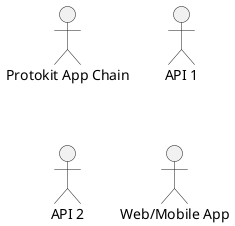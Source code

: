 @startuml
:ProtokitAppChain: as "Protokit App Chain"
:API1: as "API 1"
:API2: as "API 2"
:WebMobileApp: as "Web/Mobile App"

@enduml
